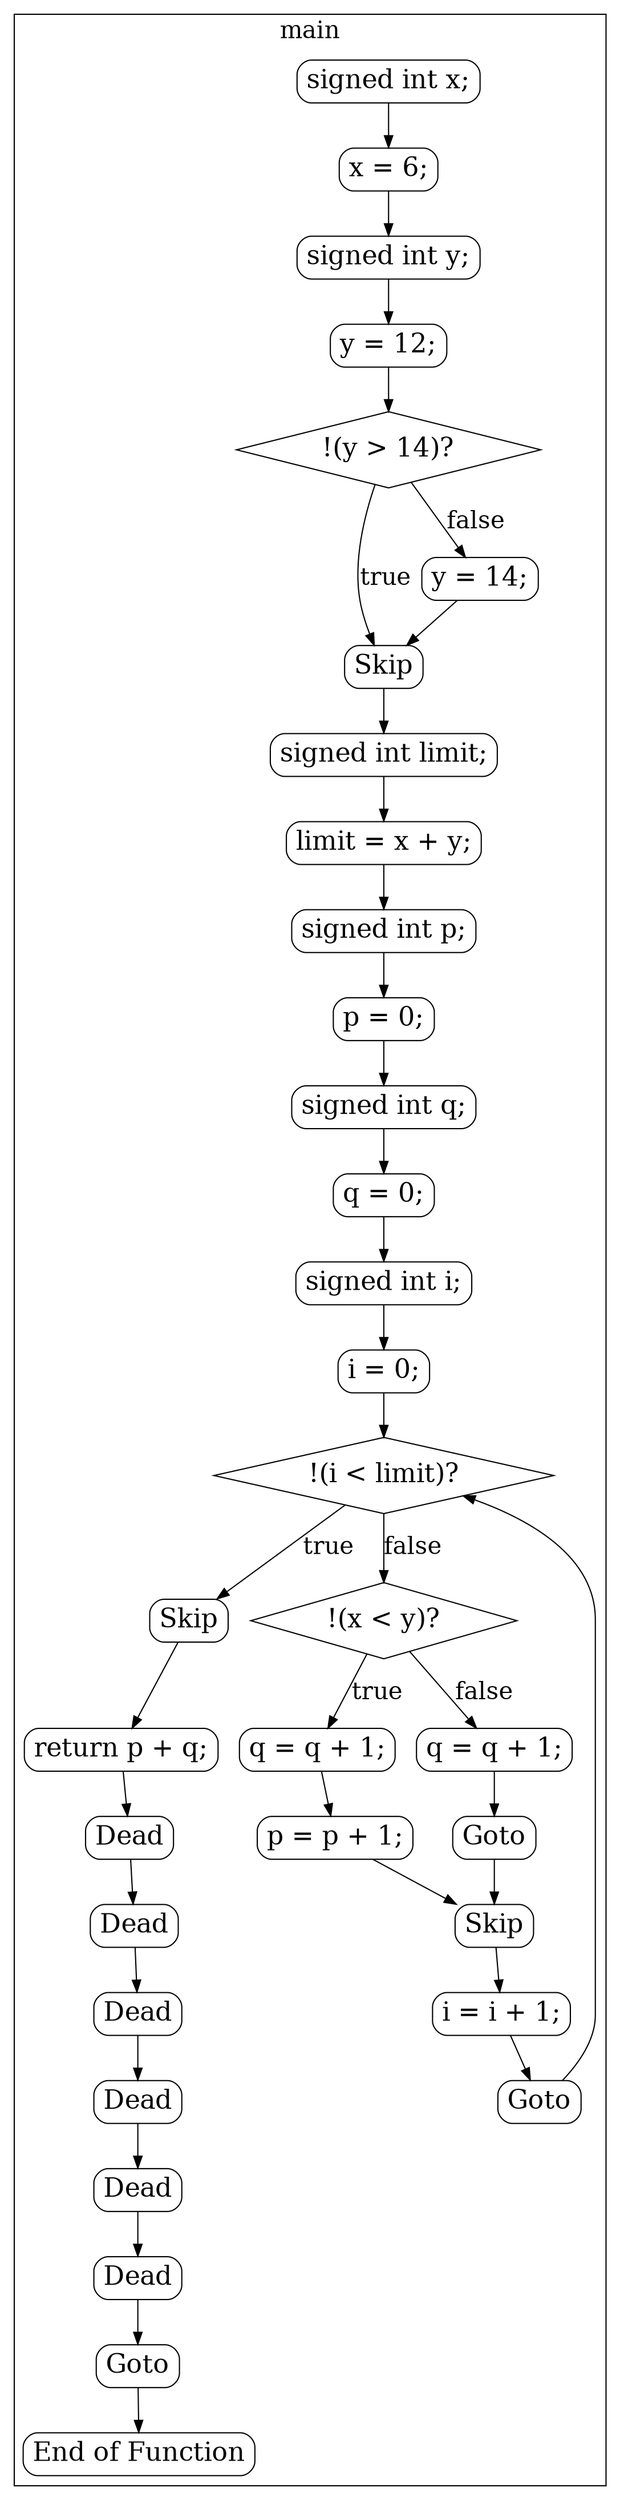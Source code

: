 digraph G {
color=black;orientation=portrait;fontsize=20;compound=true;size="30,40";ratio=compress;
subgraph "cluster_main" {
label="main";
Node_0_0 [shape=Mrecord,fontsize=22,label="signed int x;"];
Node_0_0 -> Node_0_1 ;
Node_0_1 [shape=Mrecord,fontsize=22,label="x = 6;"];
Node_0_1 -> Node_0_2 ;
Node_0_2 [shape=Mrecord,fontsize=22,label="signed int y;"];
Node_0_2 -> Node_0_3 ;
Node_0_3 [shape=Mrecord,fontsize=22,label="y = 12;"];
Node_0_3 -> Node_0_4 ;
Node_0_4 [shape=diamond,fontsize=22,label="!(y \> 14)?"];
Node_0_4 -> Node_0_6 [fontsize=20,label="true"];
Node_0_4 -> Node_0_5 [fontsize=20,label="false"];
Node_0_6 [shape=Mrecord,fontsize=22,label="Skip"];
Node_0_6 -> Node_0_7 ;
Node_0_5 [shape=Mrecord,fontsize=22,label="y = 14;"];
Node_0_5 -> Node_0_6 ;
Node_0_7 [shape=Mrecord,fontsize=22,label="signed int limit;"];
Node_0_7 -> Node_0_8 ;
Node_0_8 [shape=Mrecord,fontsize=22,label="limit = x + y;"];
Node_0_8 -> Node_0_9 ;
Node_0_9 [shape=Mrecord,fontsize=22,label="signed int p;"];
Node_0_9 -> Node_0_10 ;
Node_0_10 [shape=Mrecord,fontsize=22,label="p = 0;"];
Node_0_10 -> Node_0_11 ;
Node_0_11 [shape=Mrecord,fontsize=22,label="signed int q;"];
Node_0_11 -> Node_0_12 ;
Node_0_12 [shape=Mrecord,fontsize=22,label="q = 0;"];
Node_0_12 -> Node_0_13 ;
Node_0_13 [shape=Mrecord,fontsize=22,label="signed int i;"];
Node_0_13 -> Node_0_14 ;
Node_0_14 [shape=Mrecord,fontsize=22,label="i = 0;"];
Node_0_14 -> Node_0_15 ;
Node_0_15 [shape=diamond,fontsize=22,label="!(i \< limit)?"];
Node_0_15 -> Node_0_24 [fontsize=20,label="true"];
Node_0_15 -> Node_0_16 [fontsize=20,label="false"];
Node_0_24 [shape=Mrecord,fontsize=22,label="Skip"];
Node_0_24 -> Node_0_25 ;
Node_0_16 [shape=diamond,fontsize=22,label="!(x \< y)?"];
Node_0_16 -> Node_0_19 [fontsize=20,label="true"];
Node_0_16 -> Node_0_17 [fontsize=20,label="false"];
Node_0_25 [shape=Mrecord,fontsize=22,label="return p + q;"];
Node_0_25 -> Node_0_26 ;
Node_0_19 [shape=Mrecord,fontsize=22,label="q = q + 1;"];
Node_0_19 -> Node_0_20 ;
Node_0_17 [shape=Mrecord,fontsize=22,label="q = q + 1;"];
Node_0_17 -> Node_0_18 ;
Node_0_26 [shape=Mrecord,fontsize=22,label="Dead"];
Node_0_26 -> Node_0_27 ;
Node_0_20 [shape=Mrecord,fontsize=22,label="p = p + 1;"];
Node_0_20 -> Node_0_21 ;
Node_0_18 [shape=Mrecord,fontsize=22,label="Goto"];
Node_0_18 -> Node_0_21 ;
Node_0_27 [shape=Mrecord,fontsize=22,label="Dead"];
Node_0_27 -> Node_0_28 ;
Node_0_21 [shape=Mrecord,fontsize=22,label="Skip"];
Node_0_21 -> Node_0_22 ;
Node_0_28 [shape=Mrecord,fontsize=22,label="Dead"];
Node_0_28 -> Node_0_29 ;
Node_0_22 [shape=Mrecord,fontsize=22,label="i = i + 1;"];
Node_0_22 -> Node_0_23 ;
Node_0_29 [shape=Mrecord,fontsize=22,label="Dead"];
Node_0_29 -> Node_0_30 ;
Node_0_23 [shape=Mrecord,fontsize=22,label="Goto"];
Node_0_23 -> Node_0_15 ;
Node_0_30 [shape=Mrecord,fontsize=22,label="Dead"];
Node_0_30 -> Node_0_31 ;
Node_0_31 [shape=Mrecord,fontsize=22,label="Dead"];
Node_0_31 -> Node_0_32 ;
Node_0_32 [shape=Mrecord,fontsize=22,label="Goto"];
Node_0_32 -> Node_0_33 ;
Node_0_33 [shape=Mrecord,fontsize=22,label="End of Function"];
}
}

